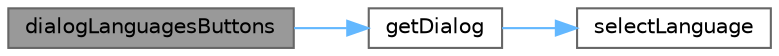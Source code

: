 digraph "dialogLanguagesButtons"
{
 // LATEX_PDF_SIZE
  bgcolor="transparent";
  edge [fontname=Helvetica,fontsize=10,labelfontname=Helvetica,labelfontsize=10];
  node [fontname=Helvetica,fontsize=10,shape=box,height=0.2,width=0.4];
  rankdir="LR";
  Node1 [label="dialogLanguagesButtons",height=0.2,width=0.4,color="gray40", fillcolor="grey60", style="filled", fontcolor="black",tooltip="Функция получения подписи кнопки смены языка"];
  Node1 -> Node2 [color="steelblue1",style="solid"];
  Node2 [label="getDialog",height=0.2,width=0.4,color="grey40", fillcolor="white", style="filled",URL="$dialogs_8h.html#aa61017178f7b6622a86a4889335ff700",tooltip="Функция получения диалога"];
  Node2 -> Node3 [color="steelblue1",style="solid"];
  Node3 [label="selectLanguage",height=0.2,width=0.4,color="grey40", fillcolor="white", style="filled",URL="$dialogs_8h.html#aceddf3376fac8a9ad9c1e7f72be6d818",tooltip="Функция получения диалога"];
}

